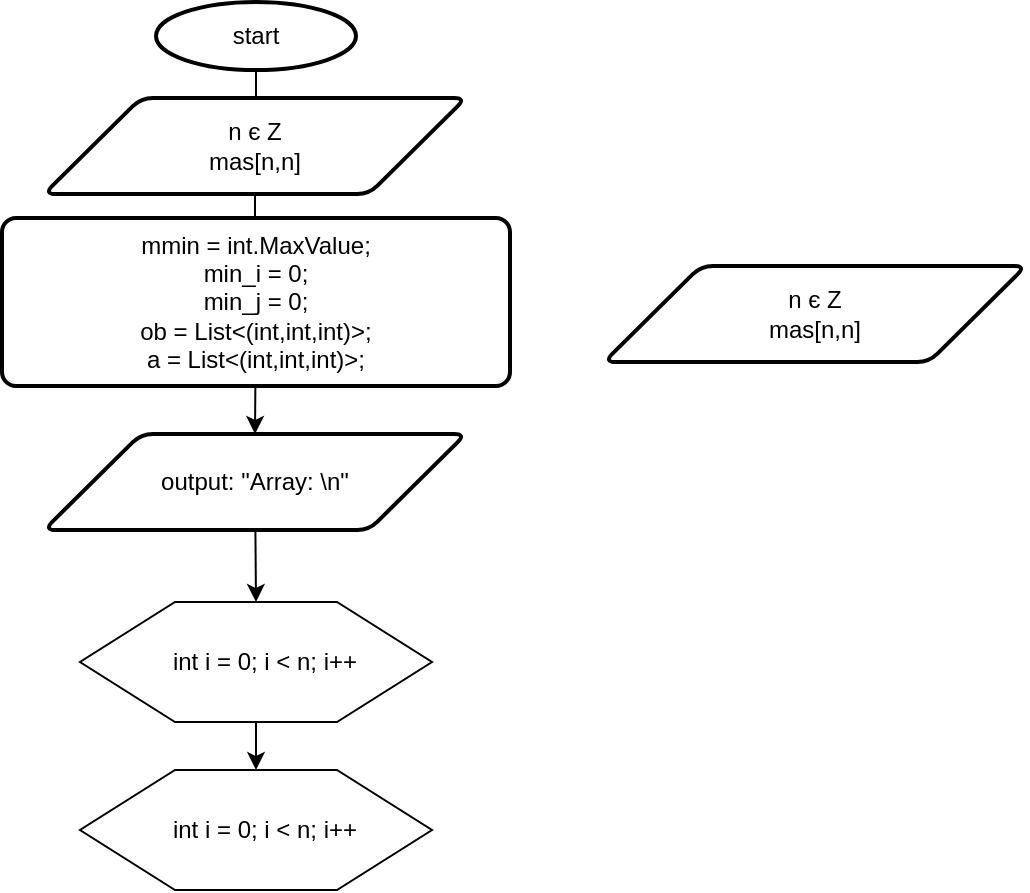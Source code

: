 <mxfile pages="2">
    <diagram id="iVCV8c_n-IDJTUh82lyV" name="1">
        <mxGraphModel dx="734" dy="455" grid="1" gridSize="12" guides="1" tooltips="1" connect="1" arrows="1" fold="1" page="1" pageScale="1" pageWidth="827" pageHeight="1169" math="0" shadow="0">
            <root>
                <mxCell id="yRL_w-rilmJEEYFCG5Zv-0"/>
                <mxCell id="yRL_w-rilmJEEYFCG5Zv-1" parent="yRL_w-rilmJEEYFCG5Zv-0"/>
                <mxCell id="6p2l0NedLXFauI8QSVoH-1" style="edgeStyle=orthogonalEdgeStyle;rounded=0;orthogonalLoop=1;jettySize=auto;html=1;endArrow=none;endFill=0;" parent="yRL_w-rilmJEEYFCG5Zv-1" source="zKV1meTTPXCELRMhHmND-0" target="6p2l0NedLXFauI8QSVoH-0" edge="1">
                    <mxGeometry relative="1" as="geometry"/>
                </mxCell>
                <mxCell id="zKV1meTTPXCELRMhHmND-0" value="start" style="strokeWidth=2;html=1;shape=mxgraph.flowchart.start_2;whiteSpace=wrap;" parent="yRL_w-rilmJEEYFCG5Zv-1" vertex="1">
                    <mxGeometry x="364" y="12" width="100" height="34" as="geometry"/>
                </mxCell>
                <mxCell id="SK6nowxIVZ9VQCwwzC3w-1" style="edgeStyle=orthogonalEdgeStyle;rounded=0;orthogonalLoop=1;jettySize=auto;html=1;endArrow=none;endFill=0;" parent="yRL_w-rilmJEEYFCG5Zv-1" source="6p2l0NedLXFauI8QSVoH-0" target="SK6nowxIVZ9VQCwwzC3w-0" edge="1">
                    <mxGeometry relative="1" as="geometry"/>
                </mxCell>
                <mxCell id="6p2l0NedLXFauI8QSVoH-0" value="n є Z&lt;br&gt;mas[n,n]" style="shape=parallelogram;html=1;strokeWidth=2;perimeter=parallelogramPerimeter;whiteSpace=wrap;rounded=1;arcSize=12;size=0.23;" parent="yRL_w-rilmJEEYFCG5Zv-1" vertex="1">
                    <mxGeometry x="308" y="60" width="211" height="48" as="geometry"/>
                </mxCell>
                <mxCell id="YTnq94Cp7qpgjMkFpqtM-3" style="edgeStyle=none;html=1;entryX=0.5;entryY=0;entryDx=0;entryDy=0;" edge="1" parent="yRL_w-rilmJEEYFCG5Zv-1" source="SK6nowxIVZ9VQCwwzC3w-0" target="YTnq94Cp7qpgjMkFpqtM-2">
                    <mxGeometry relative="1" as="geometry"/>
                </mxCell>
                <mxCell id="SK6nowxIVZ9VQCwwzC3w-0" value="&lt;div&gt;mmin = int.MaxValue;&lt;/div&gt;&lt;div&gt;&lt;span&gt;min_i = 0;&lt;/span&gt;&lt;/div&gt;&lt;div&gt;min_j = 0;&lt;/div&gt;&lt;div&gt;&lt;span&gt;ob = List&amp;lt;(int,int,int)&amp;gt;;&lt;/span&gt;&lt;/div&gt;&lt;div&gt;&lt;span&gt;a = List&amp;lt;(int,int,int)&amp;gt;;&lt;/span&gt;&lt;/div&gt;" style="rounded=1;whiteSpace=wrap;html=1;absoluteArcSize=1;arcSize=14;strokeWidth=2;" parent="yRL_w-rilmJEEYFCG5Zv-1" vertex="1">
                    <mxGeometry x="287" y="120" width="254" height="84" as="geometry"/>
                </mxCell>
                <mxCell id="YTnq94Cp7qpgjMkFpqtM-1" value="n є Z&lt;br&gt;mas[n,n]" style="shape=parallelogram;html=1;strokeWidth=2;perimeter=parallelogramPerimeter;whiteSpace=wrap;rounded=1;arcSize=12;size=0.23;" vertex="1" parent="yRL_w-rilmJEEYFCG5Zv-1">
                    <mxGeometry x="588" y="144" width="211" height="48" as="geometry"/>
                </mxCell>
                <mxCell id="YTnq94Cp7qpgjMkFpqtM-7" style="edgeStyle=none;html=1;entryX=0.5;entryY=0;entryDx=0;entryDy=0;" edge="1" parent="yRL_w-rilmJEEYFCG5Zv-1" source="YTnq94Cp7qpgjMkFpqtM-2" target="YTnq94Cp7qpgjMkFpqtM-6">
                    <mxGeometry relative="1" as="geometry"/>
                </mxCell>
                <mxCell id="YTnq94Cp7qpgjMkFpqtM-2" value="output: &quot;Array: \n&quot;" style="shape=parallelogram;html=1;strokeWidth=2;perimeter=parallelogramPerimeter;whiteSpace=wrap;rounded=1;arcSize=12;size=0.23;" vertex="1" parent="yRL_w-rilmJEEYFCG5Zv-1">
                    <mxGeometry x="308" y="228" width="211" height="48" as="geometry"/>
                </mxCell>
                <mxCell id="YTnq94Cp7qpgjMkFpqtM-13" style="edgeStyle=none;html=1;" edge="1" parent="yRL_w-rilmJEEYFCG5Zv-1" source="YTnq94Cp7qpgjMkFpqtM-6" target="YTnq94Cp7qpgjMkFpqtM-11">
                    <mxGeometry relative="1" as="geometry"/>
                </mxCell>
                <mxCell id="YTnq94Cp7qpgjMkFpqtM-6" value="" style="verticalLabelPosition=bottom;verticalAlign=top;html=1;shape=hexagon;perimeter=hexagonPerimeter2;arcSize=6;size=0.27;" vertex="1" parent="yRL_w-rilmJEEYFCG5Zv-1">
                    <mxGeometry x="326" y="312" width="176" height="60" as="geometry"/>
                </mxCell>
                <mxCell id="YTnq94Cp7qpgjMkFpqtM-10" value="int i = 0; i &amp;lt; n; i++" style="text;html=1;align=center;verticalAlign=middle;resizable=0;points=[];autosize=1;strokeColor=none;" vertex="1" parent="yRL_w-rilmJEEYFCG5Zv-1">
                    <mxGeometry x="364" y="330" width="108" height="24" as="geometry"/>
                </mxCell>
                <mxCell id="YTnq94Cp7qpgjMkFpqtM-11" value="" style="verticalLabelPosition=bottom;verticalAlign=top;html=1;shape=hexagon;perimeter=hexagonPerimeter2;arcSize=6;size=0.27;" vertex="1" parent="yRL_w-rilmJEEYFCG5Zv-1">
                    <mxGeometry x="326" y="396" width="176" height="60" as="geometry"/>
                </mxCell>
                <mxCell id="YTnq94Cp7qpgjMkFpqtM-12" value="int i = 0; i &amp;lt; n; i++" style="text;html=1;align=center;verticalAlign=middle;resizable=0;points=[];autosize=1;strokeColor=none;" vertex="1" parent="yRL_w-rilmJEEYFCG5Zv-1">
                    <mxGeometry x="364" y="414" width="108" height="24" as="geometry"/>
                </mxCell>
            </root>
        </mxGraphModel>
    </diagram>
    <diagram id="uD6qPF2xMzjwv3aDja7C" name="2">
        <mxGraphModel dx="734" dy="575" grid="1" gridSize="12" guides="1" tooltips="1" connect="1" arrows="1" fold="1" page="1" pageScale="1" pageWidth="827" pageHeight="1169" math="0" shadow="0">
            <root>
                <mxCell id="0"/>
                <mxCell id="1" parent="0"/>
                <mxCell id="jIApgbNa99BO5ht_V9BN-3" style="edgeStyle=orthogonalEdgeStyle;rounded=0;orthogonalLoop=1;jettySize=auto;html=1;entryX=0.5;entryY=0;entryDx=0;entryDy=0;endArrow=none;endFill=0;" parent="1" source="jIApgbNa99BO5ht_V9BN-1" target="jIApgbNa99BO5ht_V9BN-2" edge="1">
                    <mxGeometry relative="1" as="geometry"/>
                </mxCell>
                <mxCell id="jIApgbNa99BO5ht_V9BN-1" value="start" style="strokeWidth=2;html=1;shape=mxgraph.flowchart.start_2;whiteSpace=wrap;" parent="1" vertex="1">
                    <mxGeometry x="350" y="50" width="100" height="34" as="geometry"/>
                </mxCell>
                <mxCell id="jIApgbNa99BO5ht_V9BN-5" style="edgeStyle=orthogonalEdgeStyle;rounded=0;orthogonalLoop=1;jettySize=auto;html=1;endArrow=none;endFill=0;" parent="1" source="jIApgbNa99BO5ht_V9BN-2" target="jIApgbNa99BO5ht_V9BN-4" edge="1">
                    <mxGeometry relative="1" as="geometry"/>
                </mxCell>
                <mxCell id="jIApgbNa99BO5ht_V9BN-2" value="d1, d2, m1, m2, y1 ,y2 є N" style="shape=parallelogram;html=1;strokeWidth=2;perimeter=parallelogramPerimeter;whiteSpace=wrap;rounded=1;arcSize=12;size=0.23;" parent="1" vertex="1">
                    <mxGeometry x="294.5" y="108" width="211" height="36" as="geometry"/>
                </mxCell>
                <mxCell id="jIApgbNa99BO5ht_V9BN-7" style="edgeStyle=orthogonalEdgeStyle;rounded=0;orthogonalLoop=1;jettySize=auto;html=1;entryX=0.5;entryY=0;entryDx=0;entryDy=0;endArrow=none;endFill=0;" parent="1" source="jIApgbNa99BO5ht_V9BN-4" target="jIApgbNa99BO5ht_V9BN-6" edge="1">
                    <mxGeometry relative="1" as="geometry"/>
                </mxCell>
                <mxCell id="jIApgbNa99BO5ht_V9BN-4" value="&lt;div&gt;mass21 = {0, 31, 59, 90, 120, 151, 181, 212, 243, 273, 304, 334}&lt;/div&gt;&lt;div&gt;&lt;span&gt;mass22 = {0, 31, 60, 91, 121, 152, 182, 213, 244, 274, 305, 335}&lt;/span&gt;&lt;/div&gt;" style="rounded=1;whiteSpace=wrap;html=1;absoluteArcSize=1;arcSize=14;strokeWidth=2;" parent="1" vertex="1">
                    <mxGeometry x="155" y="180" width="490" height="48" as="geometry"/>
                </mxCell>
                <mxCell id="jIApgbNa99BO5ht_V9BN-9" style="edgeStyle=orthogonalEdgeStyle;rounded=0;orthogonalLoop=1;jettySize=auto;html=1;endArrow=none;endFill=0;" parent="1" source="jIApgbNa99BO5ht_V9BN-6" target="jIApgbNa99BO5ht_V9BN-8" edge="1">
                    <mxGeometry relative="1" as="geometry"/>
                </mxCell>
                <mxCell id="jIApgbNa99BO5ht_V9BN-6" value="&lt;div&gt;t1 = d1&lt;/div&gt;&lt;div&gt;&lt;span&gt;t2 = d2&lt;/span&gt;&lt;/div&gt;" style="rounded=1;whiteSpace=wrap;html=1;absoluteArcSize=1;arcSize=14;strokeWidth=2;" parent="1" vertex="1">
                    <mxGeometry x="344.75" y="252" width="110.5" height="48" as="geometry"/>
                </mxCell>
                <mxCell id="jIApgbNa99BO5ht_V9BN-11" value="True" style="edgeStyle=orthogonalEdgeStyle;rounded=0;orthogonalLoop=1;jettySize=auto;html=1;exitX=1;exitY=0.5;exitDx=0;exitDy=0;exitPerimeter=0;entryX=0.5;entryY=0;entryDx=0;entryDy=0;entryPerimeter=0;endArrow=none;endFill=0;" parent="1" source="jIApgbNa99BO5ht_V9BN-8" target="jIApgbNa99BO5ht_V9BN-10" edge="1">
                    <mxGeometry x="-0.56" y="18" relative="1" as="geometry">
                        <mxPoint as="offset"/>
                    </mxGeometry>
                </mxCell>
                <mxCell id="jIApgbNa99BO5ht_V9BN-19" style="edgeStyle=orthogonalEdgeStyle;rounded=0;orthogonalLoop=1;jettySize=auto;html=1;endArrow=none;endFill=0;" parent="1" source="jIApgbNa99BO5ht_V9BN-8" target="jIApgbNa99BO5ht_V9BN-16" edge="1">
                    <mxGeometry relative="1" as="geometry"/>
                </mxCell>
                <mxCell id="jIApgbNa99BO5ht_V9BN-8" value="y1 mod 4 == 0" style="strokeWidth=2;html=1;shape=mxgraph.flowchart.decision;whiteSpace=wrap;" parent="1" vertex="1">
                    <mxGeometry x="336.5" y="336" width="127" height="60" as="geometry"/>
                </mxCell>
                <mxCell id="jIApgbNa99BO5ht_V9BN-13" style="edgeStyle=orthogonalEdgeStyle;rounded=0;orthogonalLoop=1;jettySize=auto;html=1;entryX=0.5;entryY=0;entryDx=0;entryDy=0;endArrow=none;endFill=0;" parent="1" source="jIApgbNa99BO5ht_V9BN-10" target="jIApgbNa99BO5ht_V9BN-12" edge="1">
                    <mxGeometry relative="1" as="geometry"/>
                </mxCell>
                <mxCell id="jIApgbNa99BO5ht_V9BN-14" value="True" style="edgeLabel;html=1;align=center;verticalAlign=middle;resizable=0;points=[];" parent="jIApgbNa99BO5ht_V9BN-13" vertex="1" connectable="0">
                    <mxGeometry x="-0.278" y="-3" relative="1" as="geometry">
                        <mxPoint x="-42" y="-21" as="offset"/>
                    </mxGeometry>
                </mxCell>
                <mxCell id="jIApgbNa99BO5ht_V9BN-20" style="edgeStyle=orthogonalEdgeStyle;rounded=0;orthogonalLoop=1;jettySize=auto;html=1;endArrow=none;endFill=0;" parent="1" source="jIApgbNa99BO5ht_V9BN-10" target="jIApgbNa99BO5ht_V9BN-16" edge="1">
                    <mxGeometry relative="1" as="geometry"/>
                </mxCell>
                <mxCell id="jIApgbNa99BO5ht_V9BN-10" value="y1 % 100 != 0" style="strokeWidth=2;html=1;shape=mxgraph.flowchart.decision;whiteSpace=wrap;" parent="1" vertex="1">
                    <mxGeometry x="463.5" y="432" width="127" height="60" as="geometry"/>
                </mxCell>
                <mxCell id="jIApgbNa99BO5ht_V9BN-52" style="edgeStyle=orthogonalEdgeStyle;rounded=0;orthogonalLoop=1;jettySize=auto;html=1;endArrow=none;endFill=0;" parent="1" source="jIApgbNa99BO5ht_V9BN-12" target="jIApgbNa99BO5ht_V9BN-42" edge="1">
                    <mxGeometry relative="1" as="geometry">
                        <Array as="points">
                            <mxPoint x="661" y="660"/>
                            <mxPoint x="389" y="660"/>
                        </Array>
                    </mxGeometry>
                </mxCell>
                <mxCell id="jIApgbNa99BO5ht_V9BN-12" value="t1 += mass22[m1 - 1]" style="rounded=1;whiteSpace=wrap;html=1;absoluteArcSize=1;arcSize=14;strokeWidth=2;" parent="1" vertex="1">
                    <mxGeometry x="600" y="552" width="122.5" height="48" as="geometry"/>
                </mxCell>
                <mxCell id="jIApgbNa99BO5ht_V9BN-51" style="edgeStyle=orthogonalEdgeStyle;rounded=0;orthogonalLoop=1;jettySize=auto;html=1;entryX=0.5;entryY=0;entryDx=0;entryDy=0;entryPerimeter=0;endArrow=none;endFill=0;" parent="1" source="jIApgbNa99BO5ht_V9BN-16" target="jIApgbNa99BO5ht_V9BN-42" edge="1">
                    <mxGeometry relative="1" as="geometry">
                        <Array as="points">
                            <mxPoint x="216" y="660"/>
                            <mxPoint x="389" y="660"/>
                        </Array>
                    </mxGeometry>
                </mxCell>
                <mxCell id="jIApgbNa99BO5ht_V9BN-16" value="t1 += mass21[m1 - 1]" style="rounded=1;whiteSpace=wrap;html=1;absoluteArcSize=1;arcSize=14;strokeWidth=2;" parent="1" vertex="1">
                    <mxGeometry x="155" y="561" width="122.5" height="48" as="geometry"/>
                </mxCell>
                <mxCell id="jIApgbNa99BO5ht_V9BN-21" value="False" style="text;html=1;align=center;verticalAlign=middle;resizable=0;points=[];autosize=1;strokeColor=none;fillColor=none;" parent="1" vertex="1">
                    <mxGeometry x="260" y="334" width="48" height="24" as="geometry"/>
                </mxCell>
                <mxCell id="jIApgbNa99BO5ht_V9BN-22" value="False" style="text;html=1;align=center;verticalAlign=middle;resizable=0;points=[];autosize=1;strokeColor=none;fillColor=none;" parent="1" vertex="1">
                    <mxGeometry x="404" y="430" width="48" height="24" as="geometry"/>
                </mxCell>
                <mxCell id="jIApgbNa99BO5ht_V9BN-40" value="True" style="edgeStyle=orthogonalEdgeStyle;rounded=0;orthogonalLoop=1;jettySize=auto;html=1;exitX=1;exitY=0.5;exitDx=0;exitDy=0;exitPerimeter=0;entryX=0.5;entryY=0;entryDx=0;entryDy=0;entryPerimeter=0;endArrow=none;endFill=0;" parent="1" source="jIApgbNa99BO5ht_V9BN-42" target="jIApgbNa99BO5ht_V9BN-46" edge="1">
                    <mxGeometry x="-0.56" y="18" relative="1" as="geometry">
                        <mxPoint as="offset"/>
                    </mxGeometry>
                </mxCell>
                <mxCell id="jIApgbNa99BO5ht_V9BN-41" style="edgeStyle=orthogonalEdgeStyle;rounded=0;orthogonalLoop=1;jettySize=auto;html=1;endArrow=none;endFill=0;" parent="1" source="jIApgbNa99BO5ht_V9BN-42" target="jIApgbNa99BO5ht_V9BN-48" edge="1">
                    <mxGeometry relative="1" as="geometry"/>
                </mxCell>
                <mxCell id="jIApgbNa99BO5ht_V9BN-42" value="y2 mod 4 == 0" style="strokeWidth=2;html=1;shape=mxgraph.flowchart.decision;whiteSpace=wrap;" parent="1" vertex="1">
                    <mxGeometry x="325.75" y="758" width="127" height="60" as="geometry"/>
                </mxCell>
                <mxCell id="jIApgbNa99BO5ht_V9BN-43" style="edgeStyle=orthogonalEdgeStyle;rounded=0;orthogonalLoop=1;jettySize=auto;html=1;entryX=0.5;entryY=0;entryDx=0;entryDy=0;endArrow=none;endFill=0;" parent="1" source="jIApgbNa99BO5ht_V9BN-46" target="jIApgbNa99BO5ht_V9BN-47" edge="1">
                    <mxGeometry relative="1" as="geometry"/>
                </mxCell>
                <mxCell id="jIApgbNa99BO5ht_V9BN-44" value="True" style="edgeLabel;html=1;align=center;verticalAlign=middle;resizable=0;points=[];" parent="jIApgbNa99BO5ht_V9BN-43" vertex="1" connectable="0">
                    <mxGeometry x="-0.278" y="-3" relative="1" as="geometry">
                        <mxPoint x="-42" y="-21" as="offset"/>
                    </mxGeometry>
                </mxCell>
                <mxCell id="jIApgbNa99BO5ht_V9BN-45" style="edgeStyle=orthogonalEdgeStyle;rounded=0;orthogonalLoop=1;jettySize=auto;html=1;endArrow=none;endFill=0;" parent="1" source="jIApgbNa99BO5ht_V9BN-46" target="jIApgbNa99BO5ht_V9BN-48" edge="1">
                    <mxGeometry relative="1" as="geometry"/>
                </mxCell>
                <mxCell id="jIApgbNa99BO5ht_V9BN-46" value="y2 % 100 != 0" style="strokeWidth=2;html=1;shape=mxgraph.flowchart.decision;whiteSpace=wrap;" parent="1" vertex="1">
                    <mxGeometry x="452.75" y="854" width="127" height="60" as="geometry"/>
                </mxCell>
                <mxCell id="jIApgbNa99BO5ht_V9BN-57" style="edgeStyle=orthogonalEdgeStyle;rounded=0;orthogonalLoop=1;jettySize=auto;html=1;endArrow=none;endFill=0;" parent="1" source="jIApgbNa99BO5ht_V9BN-47" target="jIApgbNa99BO5ht_V9BN-53" edge="1">
                    <mxGeometry relative="1" as="geometry">
                        <Array as="points">
                            <mxPoint x="651" y="1068"/>
                            <mxPoint x="417" y="1068"/>
                        </Array>
                    </mxGeometry>
                </mxCell>
                <mxCell id="jIApgbNa99BO5ht_V9BN-47" value="t2 += mass22[m1 - 1]" style="rounded=1;whiteSpace=wrap;html=1;absoluteArcSize=1;arcSize=14;strokeWidth=2;" parent="1" vertex="1">
                    <mxGeometry x="589.25" y="974" width="122.5" height="48" as="geometry"/>
                </mxCell>
                <mxCell id="jIApgbNa99BO5ht_V9BN-55" style="edgeStyle=orthogonalEdgeStyle;rounded=0;orthogonalLoop=1;jettySize=auto;html=1;entryX=0.5;entryY=0;entryDx=0;entryDy=0;endArrow=none;endFill=0;" parent="1" source="jIApgbNa99BO5ht_V9BN-48" target="jIApgbNa99BO5ht_V9BN-53" edge="1">
                    <mxGeometry relative="1" as="geometry">
                        <Array as="points">
                            <mxPoint x="206" y="1068"/>
                            <mxPoint x="417" y="1068"/>
                        </Array>
                    </mxGeometry>
                </mxCell>
                <mxCell id="jIApgbNa99BO5ht_V9BN-48" value="t2 += mass21[m1 - 1]" style="rounded=1;whiteSpace=wrap;html=1;absoluteArcSize=1;arcSize=14;strokeWidth=2;" parent="1" vertex="1">
                    <mxGeometry x="144.25" y="974" width="122.5" height="48" as="geometry"/>
                </mxCell>
                <mxCell id="jIApgbNa99BO5ht_V9BN-49" value="False" style="text;html=1;align=center;verticalAlign=middle;resizable=0;points=[];autosize=1;strokeColor=none;fillColor=none;" parent="1" vertex="1">
                    <mxGeometry x="249.25" y="756" width="48" height="24" as="geometry"/>
                </mxCell>
                <mxCell id="jIApgbNa99BO5ht_V9BN-50" value="False" style="text;html=1;align=center;verticalAlign=middle;resizable=0;points=[];autosize=1;strokeColor=none;fillColor=none;" parent="1" vertex="1">
                    <mxGeometry x="393.25" y="852" width="48" height="24" as="geometry"/>
                </mxCell>
                <mxCell id="jIApgbNa99BO5ht_V9BN-59" style="edgeStyle=orthogonalEdgeStyle;rounded=0;orthogonalLoop=1;jettySize=auto;html=1;entryX=0.5;entryY=0;entryDx=0;entryDy=0;endArrow=none;endFill=0;" parent="1" source="jIApgbNa99BO5ht_V9BN-53" target="jIApgbNa99BO5ht_V9BN-58" edge="1">
                    <mxGeometry relative="1" as="geometry"/>
                </mxCell>
                <mxCell id="jIApgbNa99BO5ht_V9BN-53" value="&lt;div&gt;t1 += y1 * 365 + y1 / 4 - y1 / 100&lt;/div&gt;&lt;div&gt;&lt;span&gt;t2 += y2 * 365 + y2 / 4 - y2 / 100&lt;/span&gt;&lt;/div&gt;&lt;div&gt;&lt;span&gt;vus = |y1 / 4 - y1 / 100 - (y2 / 4 - y2 / 100)|&lt;br&gt;&lt;/span&gt;&lt;/div&gt;" style="rounded=1;whiteSpace=wrap;html=1;absoluteArcSize=1;arcSize=14;strokeWidth=2;" parent="1" vertex="1">
                    <mxGeometry x="282.25" y="1121" width="270" height="67" as="geometry"/>
                </mxCell>
                <mxCell id="jIApgbNa99BO5ht_V9BN-61" style="edgeStyle=orthogonalEdgeStyle;rounded=0;orthogonalLoop=1;jettySize=auto;html=1;entryX=0.5;entryY=0;entryDx=0;entryDy=0;endArrow=none;endFill=0;" parent="1" source="jIApgbNa99BO5ht_V9BN-58" target="jIApgbNa99BO5ht_V9BN-60" edge="1">
                    <mxGeometry relative="1" as="geometry"/>
                </mxCell>
                <mxCell id="jIApgbNa99BO5ht_V9BN-58" value="&lt;div&gt;vus = |y1 / 4 - y1 / 100 - (y2 / 4 - y2 / 100)|&lt;br&gt;&lt;/div&gt;&lt;div&gt;ans1 = |t1 - t2|&lt;/div&gt;&lt;div&gt;ans2 = ans / 365&lt;/div&gt;&lt;div&gt;ans3 = (nas1 mod 365) - vus&lt;/div&gt;" style="rounded=1;whiteSpace=wrap;html=1;absoluteArcSize=1;arcSize=14;strokeWidth=2;" parent="1" vertex="1">
                    <mxGeometry x="282.25" y="1212" width="270" height="72" as="geometry"/>
                </mxCell>
                <mxCell id="jIApgbNa99BO5ht_V9BN-63" style="edgeStyle=orthogonalEdgeStyle;rounded=0;orthogonalLoop=1;jettySize=auto;html=1;entryX=0.5;entryY=0;entryDx=0;entryDy=0;entryPerimeter=0;endArrow=none;endFill=0;" parent="1" source="jIApgbNa99BO5ht_V9BN-60" target="jIApgbNa99BO5ht_V9BN-62" edge="1">
                    <mxGeometry relative="1" as="geometry"/>
                </mxCell>
                <mxCell id="jIApgbNa99BO5ht_V9BN-60" value="всього днів&lt;br&gt;ans1&lt;br&gt;повних років і днів&lt;br&gt;ans2, ans3" style="shape=parallelogram;html=1;strokeWidth=2;perimeter=parallelogramPerimeter;whiteSpace=wrap;rounded=1;arcSize=12;size=0.23;" parent="1" vertex="1">
                    <mxGeometry x="311.75" y="1320" width="211" height="72" as="geometry"/>
                </mxCell>
                <mxCell id="jIApgbNa99BO5ht_V9BN-62" value="end" style="strokeWidth=2;html=1;shape=mxgraph.flowchart.start_2;whiteSpace=wrap;" parent="1" vertex="1">
                    <mxGeometry x="367.25" y="1428" width="100" height="48" as="geometry"/>
                </mxCell>
            </root>
        </mxGraphModel>
    </diagram>
</mxfile>
